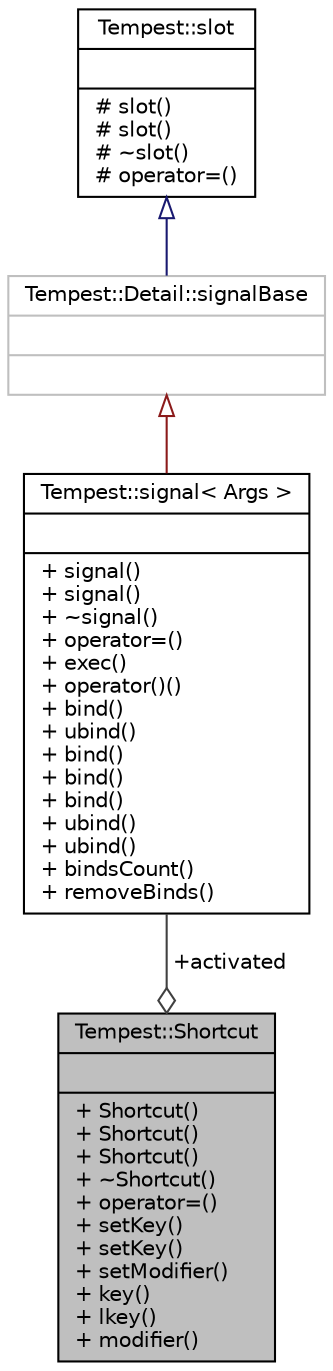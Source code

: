 digraph "Tempest::Shortcut"
{
  edge [fontname="Helvetica",fontsize="10",labelfontname="Helvetica",labelfontsize="10"];
  node [fontname="Helvetica",fontsize="10",shape=record];
  Node1 [label="{Tempest::Shortcut\n||+ Shortcut()\l+ Shortcut()\l+ Shortcut()\l+ ~Shortcut()\l+ operator=()\l+ setKey()\l+ setKey()\l+ setModifier()\l+ key()\l+ lkey()\l+ modifier()\l}",height=0.2,width=0.4,color="black", fillcolor="grey75", style="filled", fontcolor="black"];
  Node2 -> Node1 [color="grey25",fontsize="10",style="solid",label=" +activated" ,arrowhead="odiamond",fontname="Helvetica"];
  Node2 [label="{Tempest::signal\< Args \>\n||+ signal()\l+ signal()\l+ ~signal()\l+ operator=()\l+ exec()\l+ operator()()\l+ bind()\l+ ubind()\l+ bind()\l+ bind()\l+ bind()\l+ ubind()\l+ ubind()\l+ bindsCount()\l+ removeBinds()\l}",height=0.2,width=0.4,color="black", fillcolor="white", style="filled",URL="$class_tempest_1_1signal.html",tooltip="signal class, for signals and slots system. "];
  Node3 -> Node2 [dir="back",color="firebrick4",fontsize="10",style="solid",arrowtail="onormal",fontname="Helvetica"];
  Node3 [label="{Tempest::Detail::signalBase\n||}",height=0.2,width=0.4,color="grey75", fillcolor="white", style="filled"];
  Node4 -> Node3 [dir="back",color="midnightblue",fontsize="10",style="solid",arrowtail="onormal",fontname="Helvetica"];
  Node4 [label="{Tempest::slot\n||# slot()\l# slot()\l# ~slot()\l# operator=()\l}",height=0.2,width=0.4,color="black", fillcolor="white", style="filled",URL="$class_tempest_1_1slot.html"];
}
